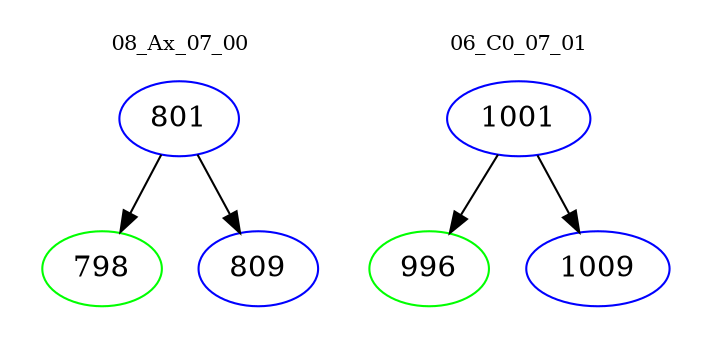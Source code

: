 digraph{
subgraph cluster_0 {
color = white
label = "08_Ax_07_00";
fontsize=10;
T0_801 [label="801", color="blue"]
T0_801 -> T0_798 [color="black"]
T0_798 [label="798", color="green"]
T0_801 -> T0_809 [color="black"]
T0_809 [label="809", color="blue"]
}
subgraph cluster_1 {
color = white
label = "06_C0_07_01";
fontsize=10;
T1_1001 [label="1001", color="blue"]
T1_1001 -> T1_996 [color="black"]
T1_996 [label="996", color="green"]
T1_1001 -> T1_1009 [color="black"]
T1_1009 [label="1009", color="blue"]
}
}
